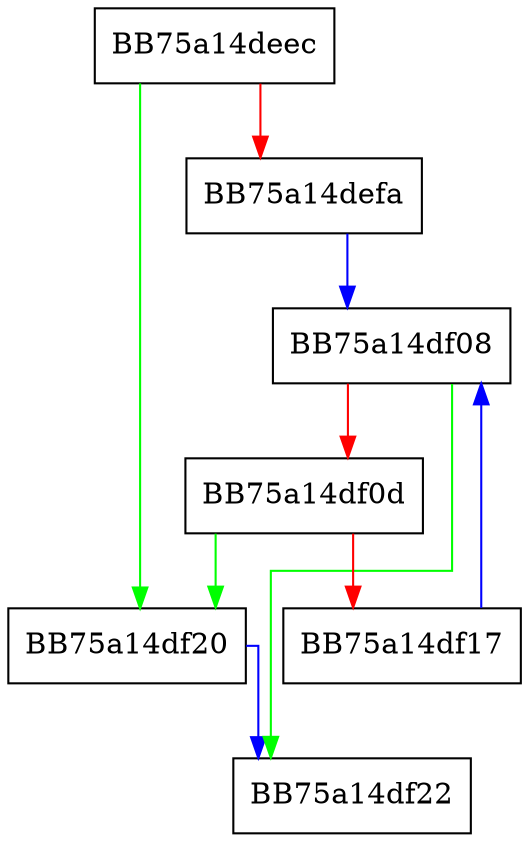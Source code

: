 digraph startsWithBbqb {
  node [shape="box"];
  graph [splines=ortho];
  BB75a14deec -> BB75a14df20 [color="green"];
  BB75a14deec -> BB75a14defa [color="red"];
  BB75a14defa -> BB75a14df08 [color="blue"];
  BB75a14df08 -> BB75a14df22 [color="green"];
  BB75a14df08 -> BB75a14df0d [color="red"];
  BB75a14df0d -> BB75a14df20 [color="green"];
  BB75a14df0d -> BB75a14df17 [color="red"];
  BB75a14df17 -> BB75a14df08 [color="blue"];
  BB75a14df20 -> BB75a14df22 [color="blue"];
}